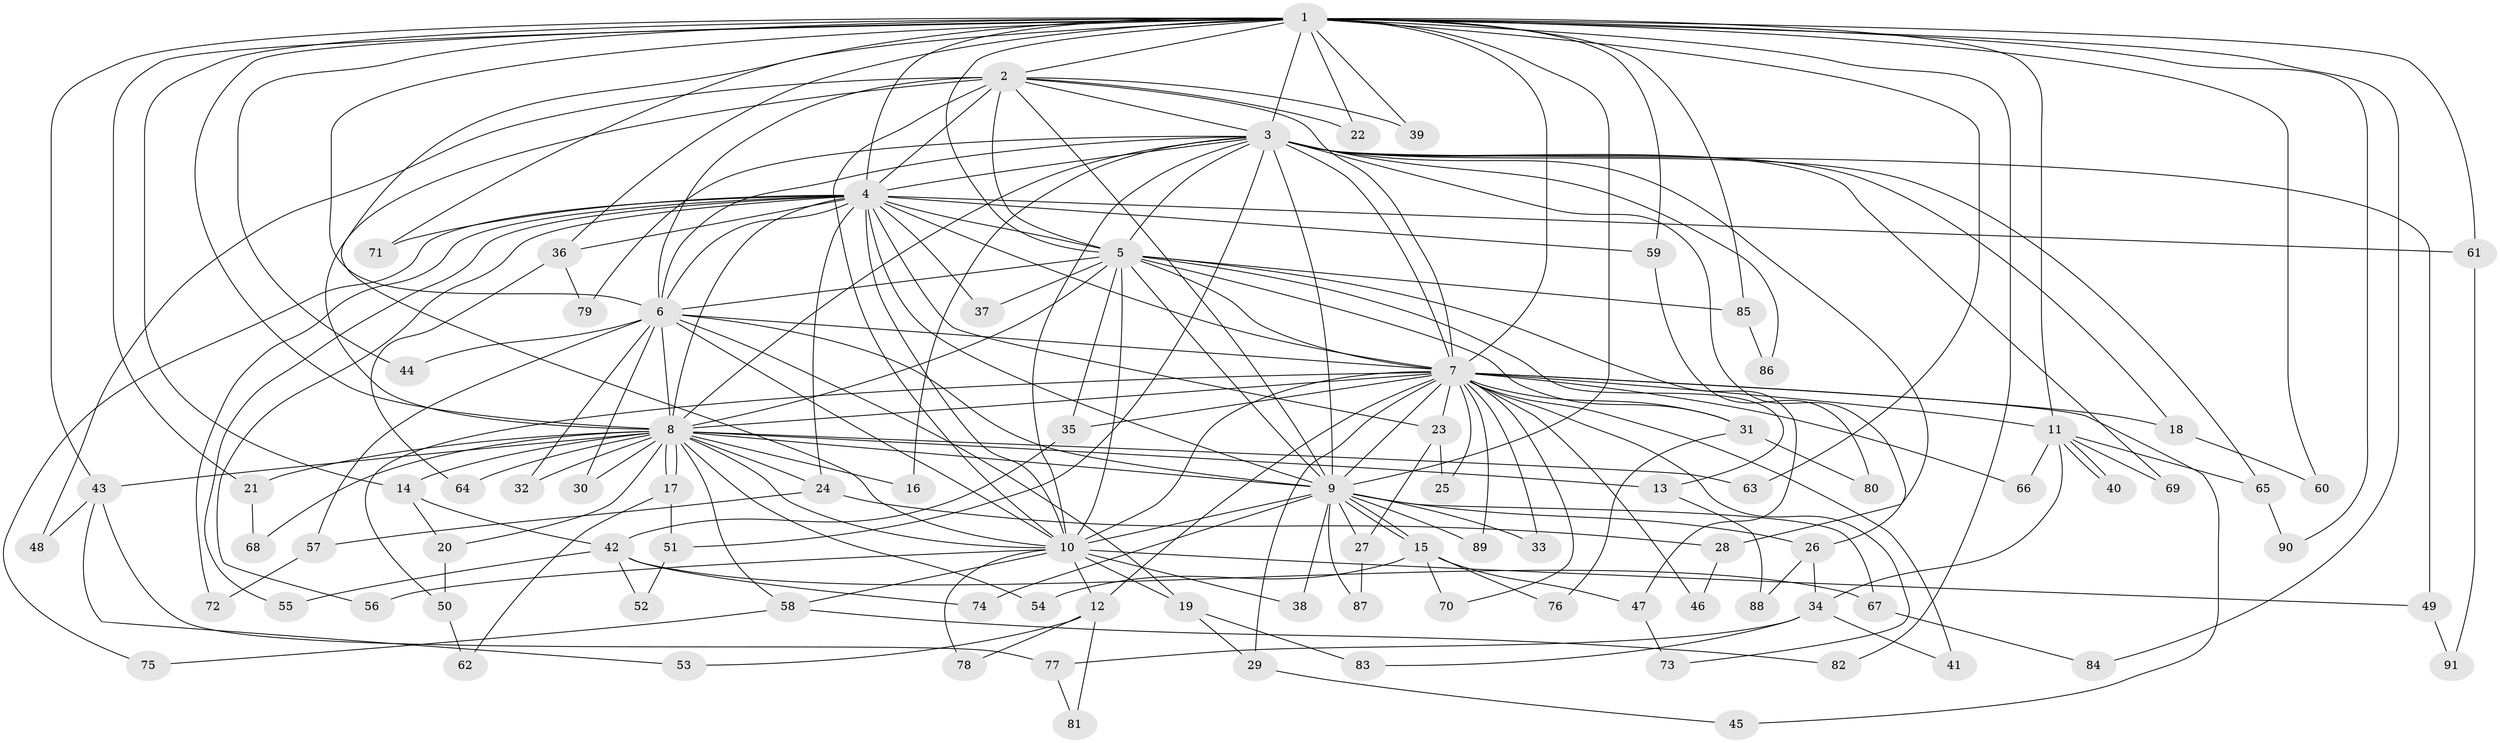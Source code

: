 // Generated by graph-tools (version 1.1) at 2025/10/02/27/25 16:10:58]
// undirected, 91 vertices, 207 edges
graph export_dot {
graph [start="1"]
  node [color=gray90,style=filled];
  1;
  2;
  3;
  4;
  5;
  6;
  7;
  8;
  9;
  10;
  11;
  12;
  13;
  14;
  15;
  16;
  17;
  18;
  19;
  20;
  21;
  22;
  23;
  24;
  25;
  26;
  27;
  28;
  29;
  30;
  31;
  32;
  33;
  34;
  35;
  36;
  37;
  38;
  39;
  40;
  41;
  42;
  43;
  44;
  45;
  46;
  47;
  48;
  49;
  50;
  51;
  52;
  53;
  54;
  55;
  56;
  57;
  58;
  59;
  60;
  61;
  62;
  63;
  64;
  65;
  66;
  67;
  68;
  69;
  70;
  71;
  72;
  73;
  74;
  75;
  76;
  77;
  78;
  79;
  80;
  81;
  82;
  83;
  84;
  85;
  86;
  87;
  88;
  89;
  90;
  91;
  1 -- 2;
  1 -- 3;
  1 -- 4;
  1 -- 5;
  1 -- 6;
  1 -- 7;
  1 -- 8;
  1 -- 9;
  1 -- 10;
  1 -- 11;
  1 -- 14;
  1 -- 21;
  1 -- 22;
  1 -- 36;
  1 -- 39;
  1 -- 43;
  1 -- 44;
  1 -- 59;
  1 -- 60;
  1 -- 61;
  1 -- 63;
  1 -- 71;
  1 -- 82;
  1 -- 84;
  1 -- 85;
  1 -- 90;
  2 -- 3;
  2 -- 4;
  2 -- 5;
  2 -- 6;
  2 -- 7;
  2 -- 8;
  2 -- 9;
  2 -- 10;
  2 -- 22;
  2 -- 39;
  2 -- 48;
  3 -- 4;
  3 -- 5;
  3 -- 6;
  3 -- 7;
  3 -- 8;
  3 -- 9;
  3 -- 10;
  3 -- 16;
  3 -- 18;
  3 -- 26;
  3 -- 28;
  3 -- 49;
  3 -- 51;
  3 -- 65;
  3 -- 69;
  3 -- 79;
  3 -- 86;
  4 -- 5;
  4 -- 6;
  4 -- 7;
  4 -- 8;
  4 -- 9;
  4 -- 10;
  4 -- 23;
  4 -- 24;
  4 -- 36;
  4 -- 37;
  4 -- 55;
  4 -- 56;
  4 -- 59;
  4 -- 61;
  4 -- 71;
  4 -- 72;
  4 -- 75;
  5 -- 6;
  5 -- 7;
  5 -- 8;
  5 -- 9;
  5 -- 10;
  5 -- 13;
  5 -- 31;
  5 -- 35;
  5 -- 37;
  5 -- 47;
  5 -- 85;
  6 -- 7;
  6 -- 8;
  6 -- 9;
  6 -- 10;
  6 -- 19;
  6 -- 30;
  6 -- 32;
  6 -- 44;
  6 -- 57;
  7 -- 8;
  7 -- 9;
  7 -- 10;
  7 -- 11;
  7 -- 12;
  7 -- 18;
  7 -- 23;
  7 -- 25;
  7 -- 29;
  7 -- 31;
  7 -- 33;
  7 -- 35;
  7 -- 41;
  7 -- 45;
  7 -- 46;
  7 -- 50;
  7 -- 66;
  7 -- 70;
  7 -- 73;
  7 -- 89;
  8 -- 9;
  8 -- 10;
  8 -- 13;
  8 -- 14;
  8 -- 16;
  8 -- 17;
  8 -- 17;
  8 -- 20;
  8 -- 21;
  8 -- 24;
  8 -- 30;
  8 -- 32;
  8 -- 43;
  8 -- 54;
  8 -- 58;
  8 -- 63;
  8 -- 64;
  8 -- 68;
  9 -- 10;
  9 -- 15;
  9 -- 15;
  9 -- 26;
  9 -- 27;
  9 -- 33;
  9 -- 38;
  9 -- 67;
  9 -- 74;
  9 -- 87;
  9 -- 89;
  10 -- 12;
  10 -- 19;
  10 -- 38;
  10 -- 49;
  10 -- 56;
  10 -- 58;
  10 -- 78;
  11 -- 34;
  11 -- 40;
  11 -- 40;
  11 -- 65;
  11 -- 66;
  11 -- 69;
  12 -- 53;
  12 -- 78;
  12 -- 81;
  13 -- 88;
  14 -- 20;
  14 -- 42;
  15 -- 47;
  15 -- 54;
  15 -- 70;
  15 -- 76;
  17 -- 51;
  17 -- 62;
  18 -- 60;
  19 -- 29;
  19 -- 83;
  20 -- 50;
  21 -- 68;
  23 -- 25;
  23 -- 27;
  24 -- 28;
  24 -- 57;
  26 -- 34;
  26 -- 88;
  27 -- 87;
  28 -- 46;
  29 -- 45;
  31 -- 76;
  31 -- 80;
  34 -- 41;
  34 -- 77;
  34 -- 83;
  35 -- 42;
  36 -- 64;
  36 -- 79;
  42 -- 52;
  42 -- 55;
  42 -- 67;
  42 -- 74;
  43 -- 48;
  43 -- 53;
  43 -- 77;
  47 -- 73;
  49 -- 91;
  50 -- 62;
  51 -- 52;
  57 -- 72;
  58 -- 75;
  58 -- 82;
  59 -- 80;
  61 -- 91;
  65 -- 90;
  67 -- 84;
  77 -- 81;
  85 -- 86;
}
